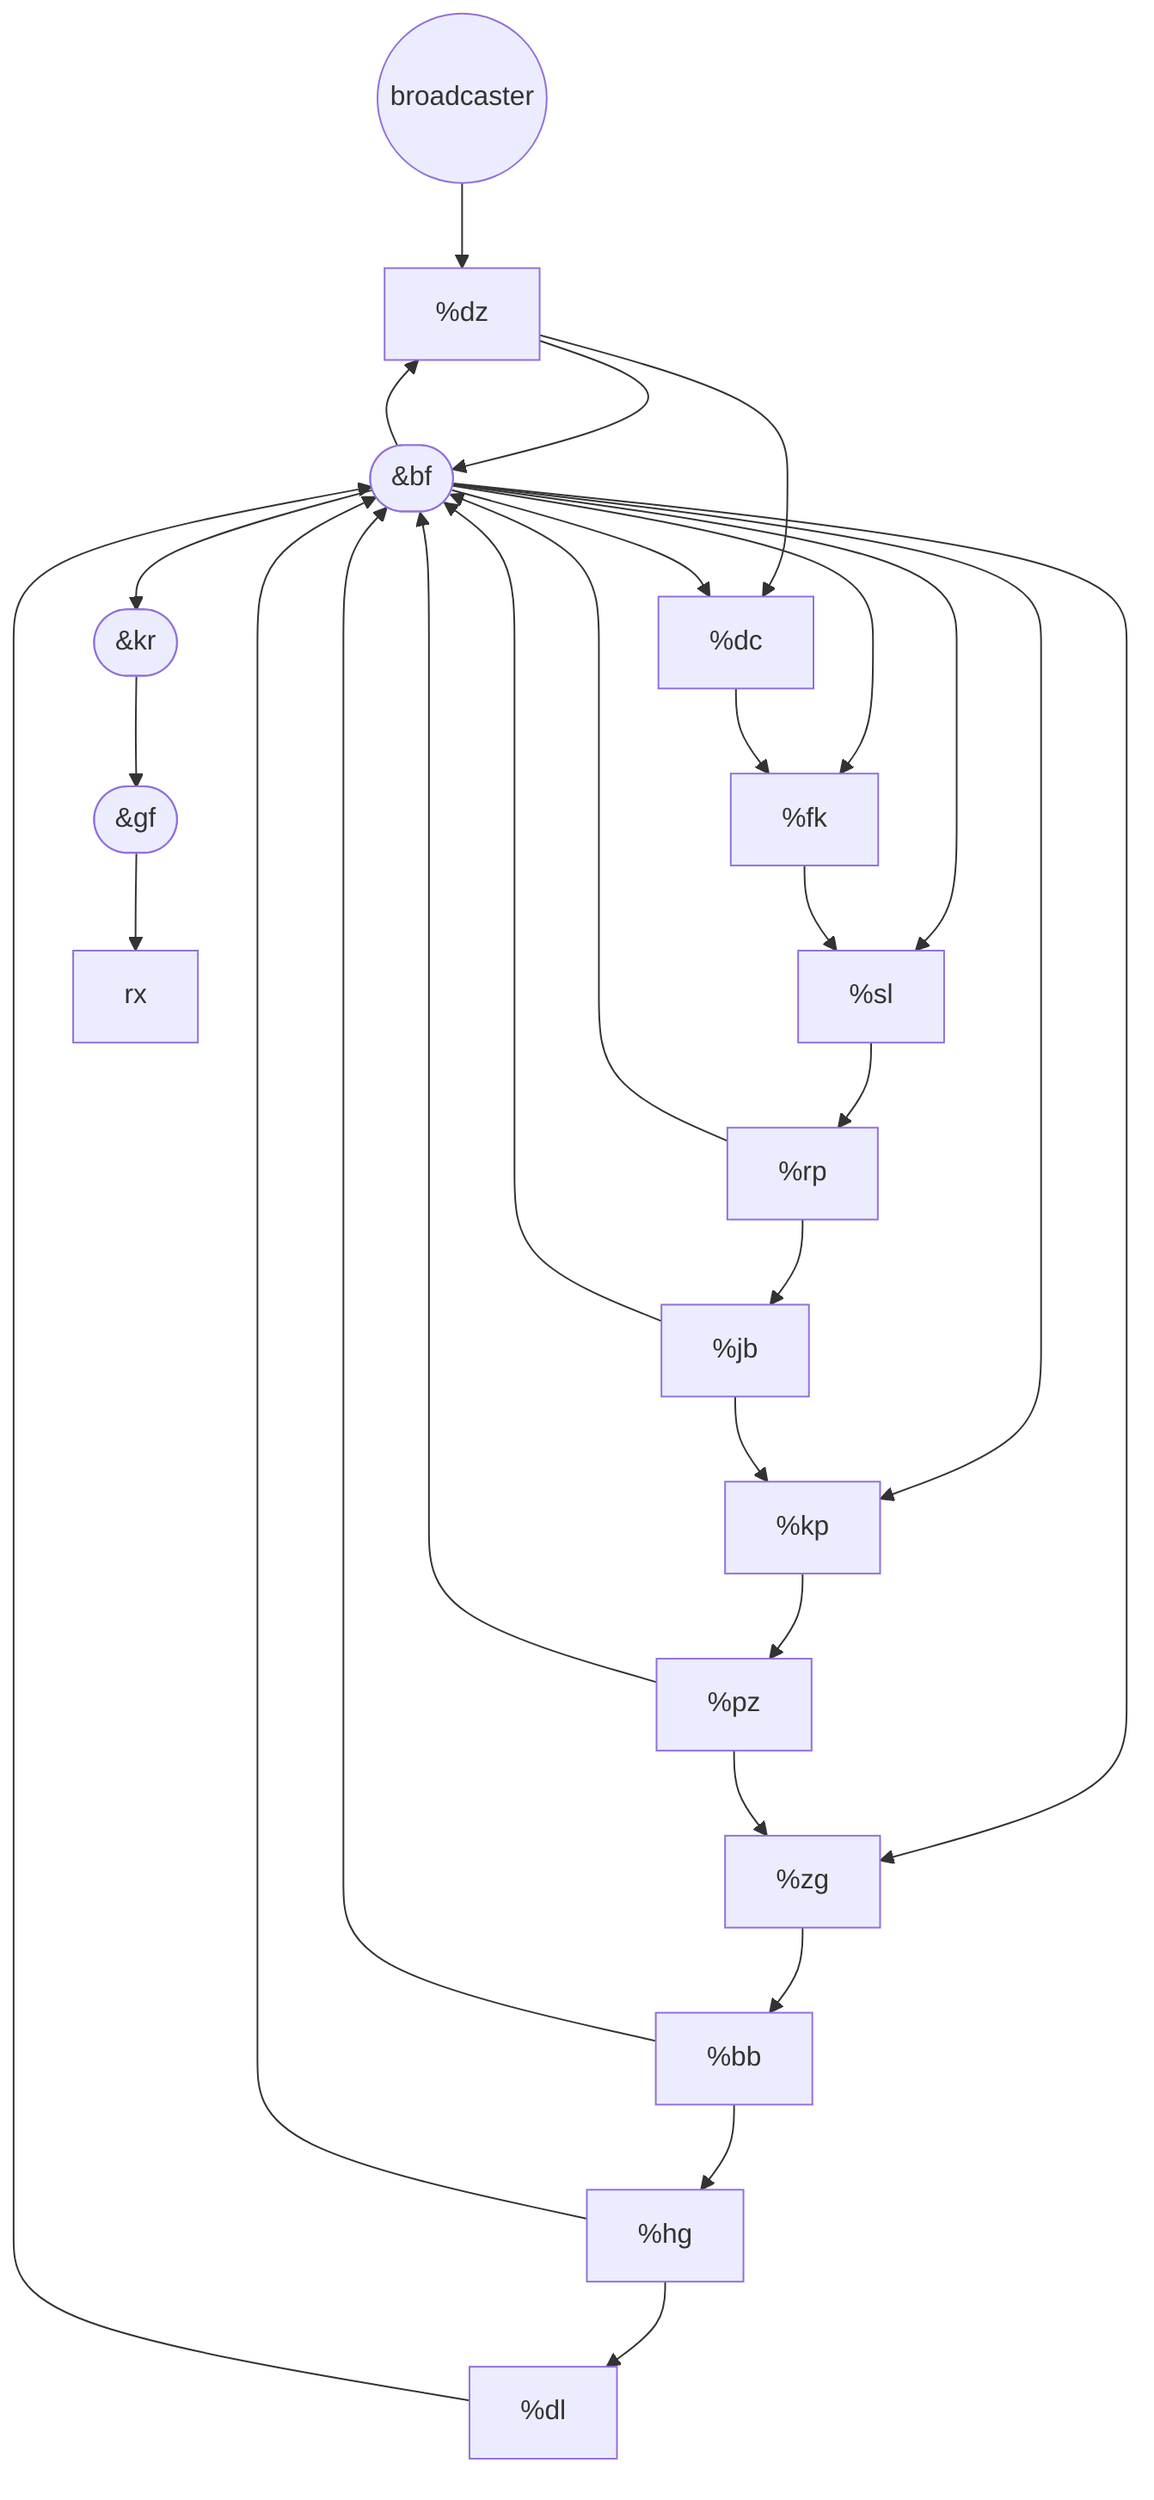 %% Subcircuit DZ to KR
flowchart TD
    b((broadcaster)) --> dz
    dz[%dz] --> bf & dc
    bf([&bf]) --> dz & zg & kr & sl & fk & kp & dc
    zg[%zg] --> bb
    bb[%bb] --> hg & bf
    hg[%hg] --> dl & bf
    dl[%dl] --> bf
    kr([&kr]) --> gf
    gf([&gf]) --> rx
    sl[%sl] --> rp
    rp[%rp] --> jb & bf
    jb[%jb] --> bf & kp
    kp[%kp] --> pz
    pz[%pz] --> zg & bf
    dc[%dc] --> fk
    fk[%fk] --> sl
